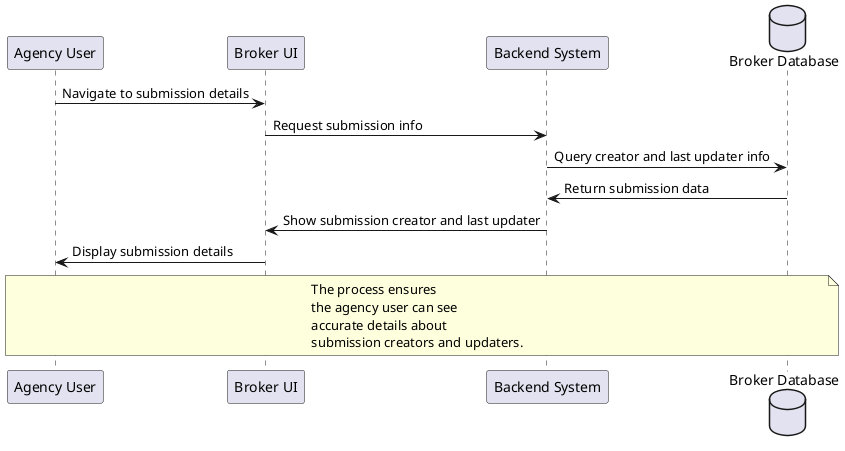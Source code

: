 @startuml
participant "Agency User" as user
participant "Broker UI" as ui
participant "Backend System" as backend
database "Broker Database" as db

user -> ui : Navigate to submission details
ui -> backend : Request submission info
backend -> db : Query creator and last updater info
db -> backend : Return submission data
backend -> ui : Show submission creator and last updater
ui -> user : Display submission details

note over user, db : The process ensures\nthe agency user can see\naccurate details about\nsubmission creators and updaters.
@enduml